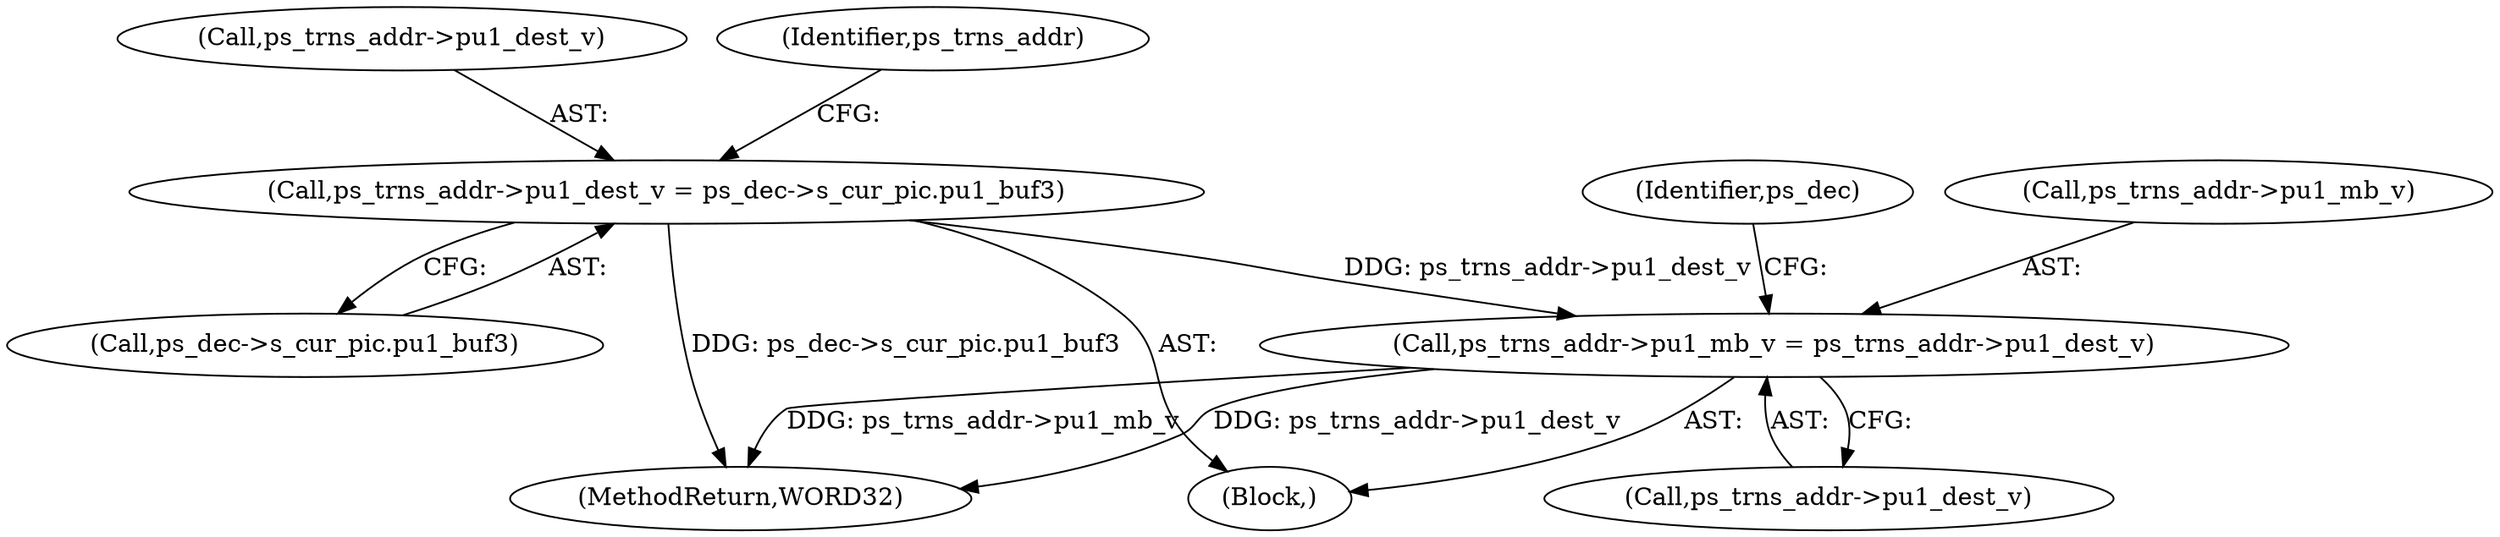 digraph "0_Android_0b23c81c3dd9ec38f7e6806a3955fed1925541a0_2@pointer" {
"1002259" [label="(Call,ps_trns_addr->pu1_mb_v = ps_trns_addr->pu1_dest_v)"];
"1002236" [label="(Call,ps_trns_addr->pu1_dest_v = ps_dec->s_cur_pic.pu1_buf3)"];
"1002259" [label="(Call,ps_trns_addr->pu1_mb_v = ps_trns_addr->pu1_dest_v)"];
"1002240" [label="(Call,ps_dec->s_cur_pic.pu1_buf3)"];
"1002237" [label="(Call,ps_trns_addr->pu1_dest_v)"];
"1002260" [label="(Call,ps_trns_addr->pu1_mb_v)"];
"1002619" [label="(MethodReturn,WORD32)"];
"1002236" [label="(Call,ps_trns_addr->pu1_dest_v = ps_dec->s_cur_pic.pu1_buf3)"];
"1002268" [label="(Identifier,ps_dec)"];
"1002263" [label="(Call,ps_trns_addr->pu1_dest_v)"];
"1002247" [label="(Identifier,ps_trns_addr)"];
"1002170" [label="(Block,)"];
"1002259" -> "1002170"  [label="AST: "];
"1002259" -> "1002263"  [label="CFG: "];
"1002260" -> "1002259"  [label="AST: "];
"1002263" -> "1002259"  [label="AST: "];
"1002268" -> "1002259"  [label="CFG: "];
"1002259" -> "1002619"  [label="DDG: ps_trns_addr->pu1_mb_v"];
"1002259" -> "1002619"  [label="DDG: ps_trns_addr->pu1_dest_v"];
"1002236" -> "1002259"  [label="DDG: ps_trns_addr->pu1_dest_v"];
"1002236" -> "1002170"  [label="AST: "];
"1002236" -> "1002240"  [label="CFG: "];
"1002237" -> "1002236"  [label="AST: "];
"1002240" -> "1002236"  [label="AST: "];
"1002247" -> "1002236"  [label="CFG: "];
"1002236" -> "1002619"  [label="DDG: ps_dec->s_cur_pic.pu1_buf3"];
}
